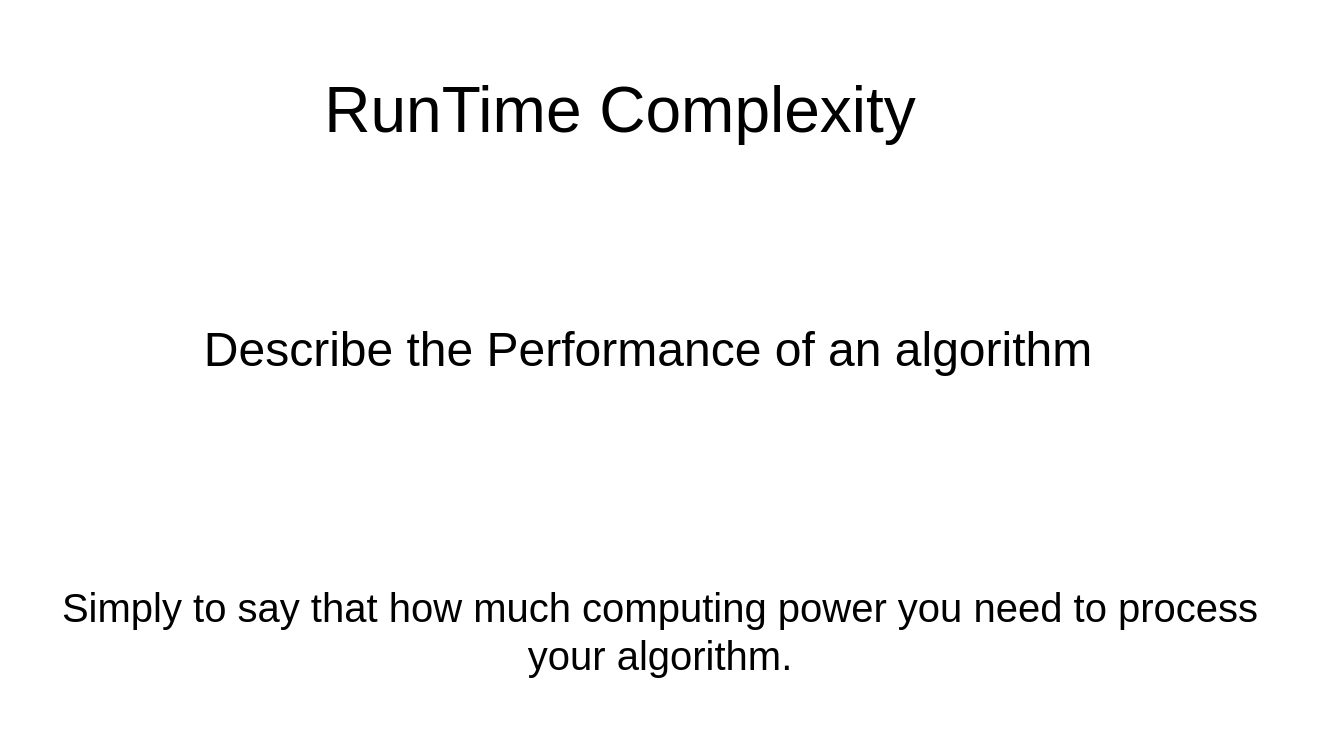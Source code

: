 <mxfile version="13.10.4" type="github" pages="4">
  <diagram id="JiYCTvw5QqhPHcAvZPTo" name="Page-1">
    <mxGraphModel dx="946" dy="570" grid="1" gridSize="10" guides="1" tooltips="1" connect="1" arrows="1" fold="1" page="1" pageScale="1" pageWidth="827" pageHeight="1169" math="0" shadow="0">
      <root>
        <mxCell id="0" />
        <mxCell id="1" parent="0" />
        <mxCell id="KhbviZeAXucW9SMGxdH4-1" value="&lt;font style=&quot;font-size: 32px&quot;&gt;RunTime Complexity&lt;/font&gt;" style="text;html=1;strokeColor=none;fillColor=none;align=center;verticalAlign=middle;whiteSpace=wrap;rounded=0;" vertex="1" parent="1">
          <mxGeometry x="140" y="100" width="520" height="110" as="geometry" />
        </mxCell>
        <mxCell id="KhbviZeAXucW9SMGxdH4-2" value="&lt;font style=&quot;font-size: 24px&quot;&gt;Describe the Performance of an algorithm&lt;/font&gt;" style="text;html=1;strokeColor=none;fillColor=none;align=center;verticalAlign=middle;whiteSpace=wrap;rounded=0;" vertex="1" parent="1">
          <mxGeometry x="154" y="220" width="520" height="110" as="geometry" />
        </mxCell>
        <mxCell id="KhbviZeAXucW9SMGxdH4-3" value="&lt;font style=&quot;font-size: 20px&quot;&gt;Simply to say that how much computing power you need to process&lt;br&gt;your algorithm.&lt;br&gt;&lt;/font&gt;" style="text;html=1;strokeColor=none;fillColor=none;align=center;verticalAlign=middle;whiteSpace=wrap;rounded=0;" vertex="1" parent="1">
          <mxGeometry x="90" y="360" width="660" height="110" as="geometry" />
        </mxCell>
      </root>
    </mxGraphModel>
  </diagram>
  <diagram id="kmsz5SR7jzIM4KC7a5zy" name="Linear">
    <mxGraphModel dx="946" dy="570" grid="1" gridSize="10" guides="1" tooltips="1" connect="1" arrows="1" fold="1" page="1" pageScale="1" pageWidth="827" pageHeight="1169" math="0" shadow="0">
      <root>
        <mxCell id="qrsukwPfiZrhA7Do1eR6-0" />
        <mxCell id="qrsukwPfiZrhA7Do1eR6-1" parent="qrsukwPfiZrhA7Do1eR6-0" />
        <mxCell id="qrsukwPfiZrhA7Do1eR6-2" value="&lt;font style=&quot;font-size: 20px&quot;&gt;String Reverse&lt;/font&gt;" style="rounded=0;whiteSpace=wrap;html=1;" vertex="1" parent="qrsukwPfiZrhA7Do1eR6-1">
          <mxGeometry x="304" y="110" width="220" height="60" as="geometry" />
        </mxCell>
        <mxCell id="qrsukwPfiZrhA7Do1eR6-6" value="" style="edgeStyle=orthogonalEdgeStyle;rounded=0;orthogonalLoop=1;jettySize=auto;html=1;" edge="1" parent="qrsukwPfiZrhA7Do1eR6-1" source="qrsukwPfiZrhA7Do1eR6-3" target="qrsukwPfiZrhA7Do1eR6-5">
          <mxGeometry relative="1" as="geometry" />
        </mxCell>
        <mxCell id="qrsukwPfiZrhA7Do1eR6-3" value="&lt;font style=&quot;font-size: 20px&quot;&gt;abcdef&lt;/font&gt;" style="text;html=1;strokeColor=none;fillColor=none;align=center;verticalAlign=middle;whiteSpace=wrap;rounded=0;" vertex="1" parent="qrsukwPfiZrhA7Do1eR6-1">
          <mxGeometry x="248" y="260" width="126" height="60" as="geometry" />
        </mxCell>
        <mxCell id="qrsukwPfiZrhA7Do1eR6-5" value="&lt;font style=&quot;font-size: 20px&quot;&gt;fedcba&lt;/font&gt;" style="text;html=1;strokeColor=none;fillColor=none;align=center;verticalAlign=middle;whiteSpace=wrap;rounded=0;" vertex="1" parent="qrsukwPfiZrhA7Do1eR6-1">
          <mxGeometry x="454" y="260" width="126" height="60" as="geometry" />
        </mxCell>
        <mxCell id="qrsukwPfiZrhA7Do1eR6-7" value="Each additional step we made in here equals&lt;br&gt;to 1 step. This would be a linear runtime" style="rounded=0;whiteSpace=wrap;html=1;" vertex="1" parent="qrsukwPfiZrhA7Do1eR6-1">
          <mxGeometry x="281" y="370" width="266" height="100" as="geometry" />
        </mxCell>
      </root>
    </mxGraphModel>
  </diagram>
  <diagram id="XDVK2ZiIXMHrMgxGzYjo" name="Quadratic">
    <mxGraphModel dx="946" dy="570" grid="1" gridSize="10" guides="1" tooltips="1" connect="1" arrows="1" fold="1" page="1" pageScale="1" pageWidth="827" pageHeight="1169" math="0" shadow="0">
      <root>
        <mxCell id="UruBENtBj8V7WHr-D9ih-0" />
        <mxCell id="UruBENtBj8V7WHr-D9ih-1" parent="UruBENtBj8V7WHr-D9ih-0" />
        <mxCell id="UruBENtBj8V7WHr-D9ih-2" value="Matrix Reverse" style="rounded=0;whiteSpace=wrap;html=1;" vertex="1" parent="UruBENtBj8V7WHr-D9ih-1">
          <mxGeometry x="160" y="100" width="120" height="60" as="geometry" />
        </mxCell>
        <mxCell id="UruBENtBj8V7WHr-D9ih-6" value="" style="edgeStyle=orthogonalEdgeStyle;rounded=0;orthogonalLoop=1;jettySize=auto;html=1;" edge="1" parent="UruBENtBj8V7WHr-D9ih-1" source="UruBENtBj8V7WHr-D9ih-4" target="UruBENtBj8V7WHr-D9ih-5">
          <mxGeometry relative="1" as="geometry" />
        </mxCell>
        <mxCell id="UruBENtBj8V7WHr-D9ih-4" value="&quot;#&quot;&lt;br&gt;&amp;nbsp; &amp;nbsp; &quot;#&quot;&quot;#&quot;&lt;br&gt;&amp;nbsp; &amp;nbsp; &amp;nbsp; &amp;nbsp; &amp;nbsp;&quot;#&quot;&quot;#&quot;&quot;#&quot;&lt;br&gt;" style="rounded=0;whiteSpace=wrap;html=1;" vertex="1" parent="UruBENtBj8V7WHr-D9ih-1">
          <mxGeometry x="60" y="220" width="120" height="60" as="geometry" />
        </mxCell>
        <mxCell id="UruBENtBj8V7WHr-D9ih-5" value="&amp;nbsp;&quot;#&quot;&quot;#&quot;&quot;#&quot;&lt;br&gt;&amp;nbsp; &amp;nbsp; &quot;#&quot;&quot;#&quot;&lt;br&gt;&amp;nbsp; &amp;nbsp; &amp;nbsp; &amp;nbsp; &quot;#&quot;" style="rounded=0;whiteSpace=wrap;html=1;" vertex="1" parent="UruBENtBj8V7WHr-D9ih-1">
          <mxGeometry x="260" y="220" width="120" height="60" as="geometry" />
        </mxCell>
        <mxCell id="WvWKNpBQWegGIw7RGOUx-4" value="" style="edgeStyle=orthogonalEdgeStyle;rounded=0;orthogonalLoop=1;jettySize=auto;html=1;" edge="1" parent="UruBENtBj8V7WHr-D9ih-1" source="WvWKNpBQWegGIw7RGOUx-0" target="WvWKNpBQWegGIw7RGOUx-1">
          <mxGeometry relative="1" as="geometry" />
        </mxCell>
        <mxCell id="WvWKNpBQWegGIw7RGOUx-0" value="When we convert Matrix in a very simple way" style="rounded=0;whiteSpace=wrap;html=1;" vertex="1" parent="UruBENtBj8V7WHr-D9ih-1">
          <mxGeometry x="480" y="70" width="266" height="100" as="geometry" />
        </mxCell>
        <mxCell id="WvWKNpBQWegGIw7RGOUx-3" value="" style="edgeStyle=orthogonalEdgeStyle;rounded=0;orthogonalLoop=1;jettySize=auto;html=1;" edge="1" parent="UruBENtBj8V7WHr-D9ih-1" source="WvWKNpBQWegGIw7RGOUx-1" target="WvWKNpBQWegGIw7RGOUx-2">
          <mxGeometry relative="1" as="geometry" />
        </mxCell>
        <mxCell id="WvWKNpBQWegGIw7RGOUx-1" value="We first look up the first row" style="rounded=0;whiteSpace=wrap;html=1;" vertex="1" parent="UruBENtBj8V7WHr-D9ih-1">
          <mxGeometry x="480" y="200" width="266" height="100" as="geometry" />
        </mxCell>
        <mxCell id="Leg8z0gZQJBUxi_8s7zA-1" value="" style="edgeStyle=orthogonalEdgeStyle;rounded=0;orthogonalLoop=1;jettySize=auto;html=1;" edge="1" parent="UruBENtBj8V7WHr-D9ih-1" source="WvWKNpBQWegGIw7RGOUx-2" target="Leg8z0gZQJBUxi_8s7zA-0">
          <mxGeometry relative="1" as="geometry" />
        </mxCell>
        <mxCell id="WvWKNpBQWegGIw7RGOUx-2" value="Then we secondly look up every column inside&lt;br&gt;the first row." style="rounded=0;whiteSpace=wrap;html=1;" vertex="1" parent="UruBENtBj8V7WHr-D9ih-1">
          <mxGeometry x="480" y="330" width="266" height="100" as="geometry" />
        </mxCell>
        <mxCell id="Leg8z0gZQJBUxi_8s7zA-0" value="This would be N^2 quadratic time" style="rounded=0;whiteSpace=wrap;html=1;" vertex="1" parent="UruBENtBj8V7WHr-D9ih-1">
          <mxGeometry x="480" y="460" width="266" height="100" as="geometry" />
        </mxCell>
      </root>
    </mxGraphModel>
  </diagram>
  <diagram id="6TUbD6VFQipl5W_U9NPV" name="Common Runtime">
    <mxGraphModel dx="946" dy="570" grid="1" gridSize="10" guides="1" tooltips="1" connect="1" arrows="1" fold="1" page="1" pageScale="1" pageWidth="827" pageHeight="1169" math="0" shadow="0">
      <root>
        <mxCell id="lS2mRa3hNlxnRFYfboBe-0" />
        <mxCell id="lS2mRa3hNlxnRFYfboBe-1" parent="lS2mRa3hNlxnRFYfboBe-0" />
        <mxCell id="lS2mRa3hNlxnRFYfboBe-2" value="Constant&lt;br&gt;Time" style="text;html=1;strokeColor=none;fillColor=none;align=center;verticalAlign=middle;whiteSpace=wrap;rounded=0;" vertex="1" parent="lS2mRa3hNlxnRFYfboBe-1">
          <mxGeometry y="70" width="90" height="20" as="geometry" />
        </mxCell>
        <mxCell id="lS2mRa3hNlxnRFYfboBe-5" value="" style="edgeStyle=orthogonalEdgeStyle;rounded=0;orthogonalLoop=1;jettySize=auto;html=1;" edge="1" parent="lS2mRa3hNlxnRFYfboBe-1" source="lS2mRa3hNlxnRFYfboBe-3" target="lS2mRa3hNlxnRFYfboBe-4">
          <mxGeometry relative="1" as="geometry" />
        </mxCell>
        <mxCell id="lS2mRa3hNlxnRFYfboBe-3" value="&lt;font style=&quot;font-size: 18px&quot;&gt;1&lt;/font&gt;" style="rounded=0;whiteSpace=wrap;html=1;" vertex="1" parent="lS2mRa3hNlxnRFYfboBe-1">
          <mxGeometry x="80" y="50" width="120" height="60" as="geometry" />
        </mxCell>
        <mxCell id="lS2mRa3hNlxnRFYfboBe-4" value="No matter how many elements we&#39;re working with the alog/operation will always take&lt;br&gt;exactly the same amount of time." style="rounded=0;whiteSpace=wrap;html=1;" vertex="1" parent="lS2mRa3hNlxnRFYfboBe-1">
          <mxGeometry x="280" y="50" width="480" height="60" as="geometry" />
        </mxCell>
        <mxCell id="lS2mRa3hNlxnRFYfboBe-9" value="Logarithmic&lt;br&gt;Time" style="text;html=1;strokeColor=none;fillColor=none;align=center;verticalAlign=middle;whiteSpace=wrap;rounded=0;" vertex="1" parent="lS2mRa3hNlxnRFYfboBe-1">
          <mxGeometry y="150" width="90" height="20" as="geometry" />
        </mxCell>
        <mxCell id="lS2mRa3hNlxnRFYfboBe-10" value="" style="edgeStyle=orthogonalEdgeStyle;rounded=0;orthogonalLoop=1;jettySize=auto;html=1;" edge="1" parent="lS2mRa3hNlxnRFYfboBe-1" source="lS2mRa3hNlxnRFYfboBe-11" target="lS2mRa3hNlxnRFYfboBe-12">
          <mxGeometry relative="1" as="geometry" />
        </mxCell>
        <mxCell id="lS2mRa3hNlxnRFYfboBe-11" value="&lt;font style=&quot;font-size: 18px&quot;&gt;log(n)&lt;/font&gt;" style="rounded=0;whiteSpace=wrap;html=1;" vertex="1" parent="lS2mRa3hNlxnRFYfboBe-1">
          <mxGeometry x="80" y="130" width="120" height="60" as="geometry" />
        </mxCell>
        <mxCell id="lS2mRa3hNlxnRFYfboBe-12" value="Doubling amount of elements are iterating over but don&#39;t require double amount of work&lt;br&gt;Can assume most of the searching operations are log(n)." style="rounded=0;whiteSpace=wrap;html=1;" vertex="1" parent="lS2mRa3hNlxnRFYfboBe-1">
          <mxGeometry x="280" y="130" width="480" height="60" as="geometry" />
        </mxCell>
        <mxCell id="lS2mRa3hNlxnRFYfboBe-13" value="Linear&lt;br&gt;Time" style="text;html=1;strokeColor=none;fillColor=none;align=center;verticalAlign=middle;whiteSpace=wrap;rounded=0;" vertex="1" parent="lS2mRa3hNlxnRFYfboBe-1">
          <mxGeometry y="230" width="90" height="20" as="geometry" />
        </mxCell>
        <mxCell id="lS2mRa3hNlxnRFYfboBe-14" value="" style="edgeStyle=orthogonalEdgeStyle;rounded=0;orthogonalLoop=1;jettySize=auto;html=1;" edge="1" parent="lS2mRa3hNlxnRFYfboBe-1" source="lS2mRa3hNlxnRFYfboBe-15" target="lS2mRa3hNlxnRFYfboBe-16">
          <mxGeometry relative="1" as="geometry" />
        </mxCell>
        <mxCell id="lS2mRa3hNlxnRFYfboBe-15" value="&lt;font style=&quot;font-size: 18px&quot;&gt;n&lt;/font&gt;" style="rounded=0;whiteSpace=wrap;html=1;" vertex="1" parent="lS2mRa3hNlxnRFYfboBe-1">
          <mxGeometry x="80" y="210" width="120" height="60" as="geometry" />
        </mxCell>
        <mxCell id="lS2mRa3hNlxnRFYfboBe-16" value="If you are looping through elements in an array or checking all the elements in a tree&lt;br&gt;or linkedlist." style="rounded=0;whiteSpace=wrap;html=1;" vertex="1" parent="lS2mRa3hNlxnRFYfboBe-1">
          <mxGeometry x="280" y="210" width="480" height="60" as="geometry" />
        </mxCell>
        <mxCell id="lS2mRa3hNlxnRFYfboBe-17" value="Quasilinear&lt;br&gt;Time" style="text;html=1;strokeColor=none;fillColor=none;align=center;verticalAlign=middle;whiteSpace=wrap;rounded=0;" vertex="1" parent="lS2mRa3hNlxnRFYfboBe-1">
          <mxGeometry y="310" width="90" height="20" as="geometry" />
        </mxCell>
        <mxCell id="lS2mRa3hNlxnRFYfboBe-18" value="" style="edgeStyle=orthogonalEdgeStyle;rounded=0;orthogonalLoop=1;jettySize=auto;html=1;" edge="1" parent="lS2mRa3hNlxnRFYfboBe-1" source="lS2mRa3hNlxnRFYfboBe-19" target="lS2mRa3hNlxnRFYfboBe-20">
          <mxGeometry relative="1" as="geometry" />
        </mxCell>
        <mxCell id="lS2mRa3hNlxnRFYfboBe-19" value="&lt;font style=&quot;font-size: 18px&quot;&gt;n * log(n)&lt;/font&gt;" style="rounded=0;whiteSpace=wrap;html=1;" vertex="1" parent="lS2mRa3hNlxnRFYfboBe-1">
          <mxGeometry x="80" y="290" width="120" height="60" as="geometry" />
        </mxCell>
        <mxCell id="lS2mRa3hNlxnRFYfboBe-20" value="Can assume the sorting operations are nlog(n)." style="rounded=0;whiteSpace=wrap;html=1;" vertex="1" parent="lS2mRa3hNlxnRFYfboBe-1">
          <mxGeometry x="280" y="290" width="480" height="60" as="geometry" />
        </mxCell>
        <mxCell id="lS2mRa3hNlxnRFYfboBe-21" value="Quadratic&lt;br&gt;Time" style="text;html=1;strokeColor=none;fillColor=none;align=center;verticalAlign=middle;whiteSpace=wrap;rounded=0;" vertex="1" parent="lS2mRa3hNlxnRFYfboBe-1">
          <mxGeometry y="390" width="90" height="20" as="geometry" />
        </mxCell>
        <mxCell id="lS2mRa3hNlxnRFYfboBe-22" value="" style="edgeStyle=orthogonalEdgeStyle;rounded=0;orthogonalLoop=1;jettySize=auto;html=1;" edge="1" parent="lS2mRa3hNlxnRFYfboBe-1" source="lS2mRa3hNlxnRFYfboBe-23" target="lS2mRa3hNlxnRFYfboBe-24">
          <mxGeometry relative="1" as="geometry" />
        </mxCell>
        <mxCell id="lS2mRa3hNlxnRFYfboBe-23" value="&lt;font style=&quot;font-size: 18px&quot;&gt;n ^ 2&lt;/font&gt;" style="rounded=0;whiteSpace=wrap;html=1;" vertex="1" parent="lS2mRa3hNlxnRFYfboBe-1">
          <mxGeometry x="80" y="370" width="120" height="60" as="geometry" />
        </mxCell>
        <mxCell id="lS2mRa3hNlxnRFYfboBe-24" value="Looping through a matrix." style="rounded=0;whiteSpace=wrap;html=1;" vertex="1" parent="lS2mRa3hNlxnRFYfboBe-1">
          <mxGeometry x="280" y="370" width="480" height="60" as="geometry" />
        </mxCell>
        <mxCell id="lS2mRa3hNlxnRFYfboBe-25" value="Exponential&lt;br&gt;Time" style="text;html=1;strokeColor=none;fillColor=none;align=center;verticalAlign=middle;whiteSpace=wrap;rounded=0;" vertex="1" parent="lS2mRa3hNlxnRFYfboBe-1">
          <mxGeometry y="470" width="90" height="20" as="geometry" />
        </mxCell>
        <mxCell id="lS2mRa3hNlxnRFYfboBe-26" value="" style="edgeStyle=orthogonalEdgeStyle;rounded=0;orthogonalLoop=1;jettySize=auto;html=1;" edge="1" parent="lS2mRa3hNlxnRFYfboBe-1" source="lS2mRa3hNlxnRFYfboBe-27" target="lS2mRa3hNlxnRFYfboBe-28">
          <mxGeometry relative="1" as="geometry" />
        </mxCell>
        <mxCell id="lS2mRa3hNlxnRFYfboBe-27" value="&lt;font style=&quot;font-size: 18px&quot;&gt;n * log(n)&lt;/font&gt;" style="rounded=0;whiteSpace=wrap;html=1;" vertex="1" parent="lS2mRa3hNlxnRFYfboBe-1">
          <mxGeometry x="80" y="450" width="120" height="60" as="geometry" />
        </mxCell>
        <mxCell id="lS2mRa3hNlxnRFYfboBe-28" value="&lt;span style=&quot;text-align: left ; background-color: rgb(255 , 255 , 255)&quot;&gt;&lt;font color=&quot;#242729&quot; face=&quot;arial, helvetica neue, helvetica, sans-serif&quot;&gt;&lt;span style=&quot;font-size: 15px&quot;&gt;subset problems 子集問題 (NP Thoery)&amp;nbsp;&lt;/span&gt;&lt;/font&gt;&lt;br&gt;&lt;font color=&quot;#242729&quot; face=&quot;arial, helvetica neue, helvetica, sans-serif&quot;&gt;&lt;span style=&quot;font-size: 15px&quot;&gt;Permutations Promblem 排列組合&lt;/span&gt;&lt;/font&gt;&lt;br&gt;&lt;font color=&quot;#242729&quot; face=&quot;arial, helvetica neue, helvetica, sans-serif&quot;&gt;&lt;span style=&quot;font-size: 15px&quot;&gt;Partition problems 區分問題&lt;/span&gt;&lt;/font&gt;&lt;br&gt;&lt;/span&gt;" style="rounded=0;whiteSpace=wrap;html=1;" vertex="1" parent="lS2mRa3hNlxnRFYfboBe-1">
          <mxGeometry x="280" y="450" width="480" height="60" as="geometry" />
        </mxCell>
      </root>
    </mxGraphModel>
  </diagram>
</mxfile>
